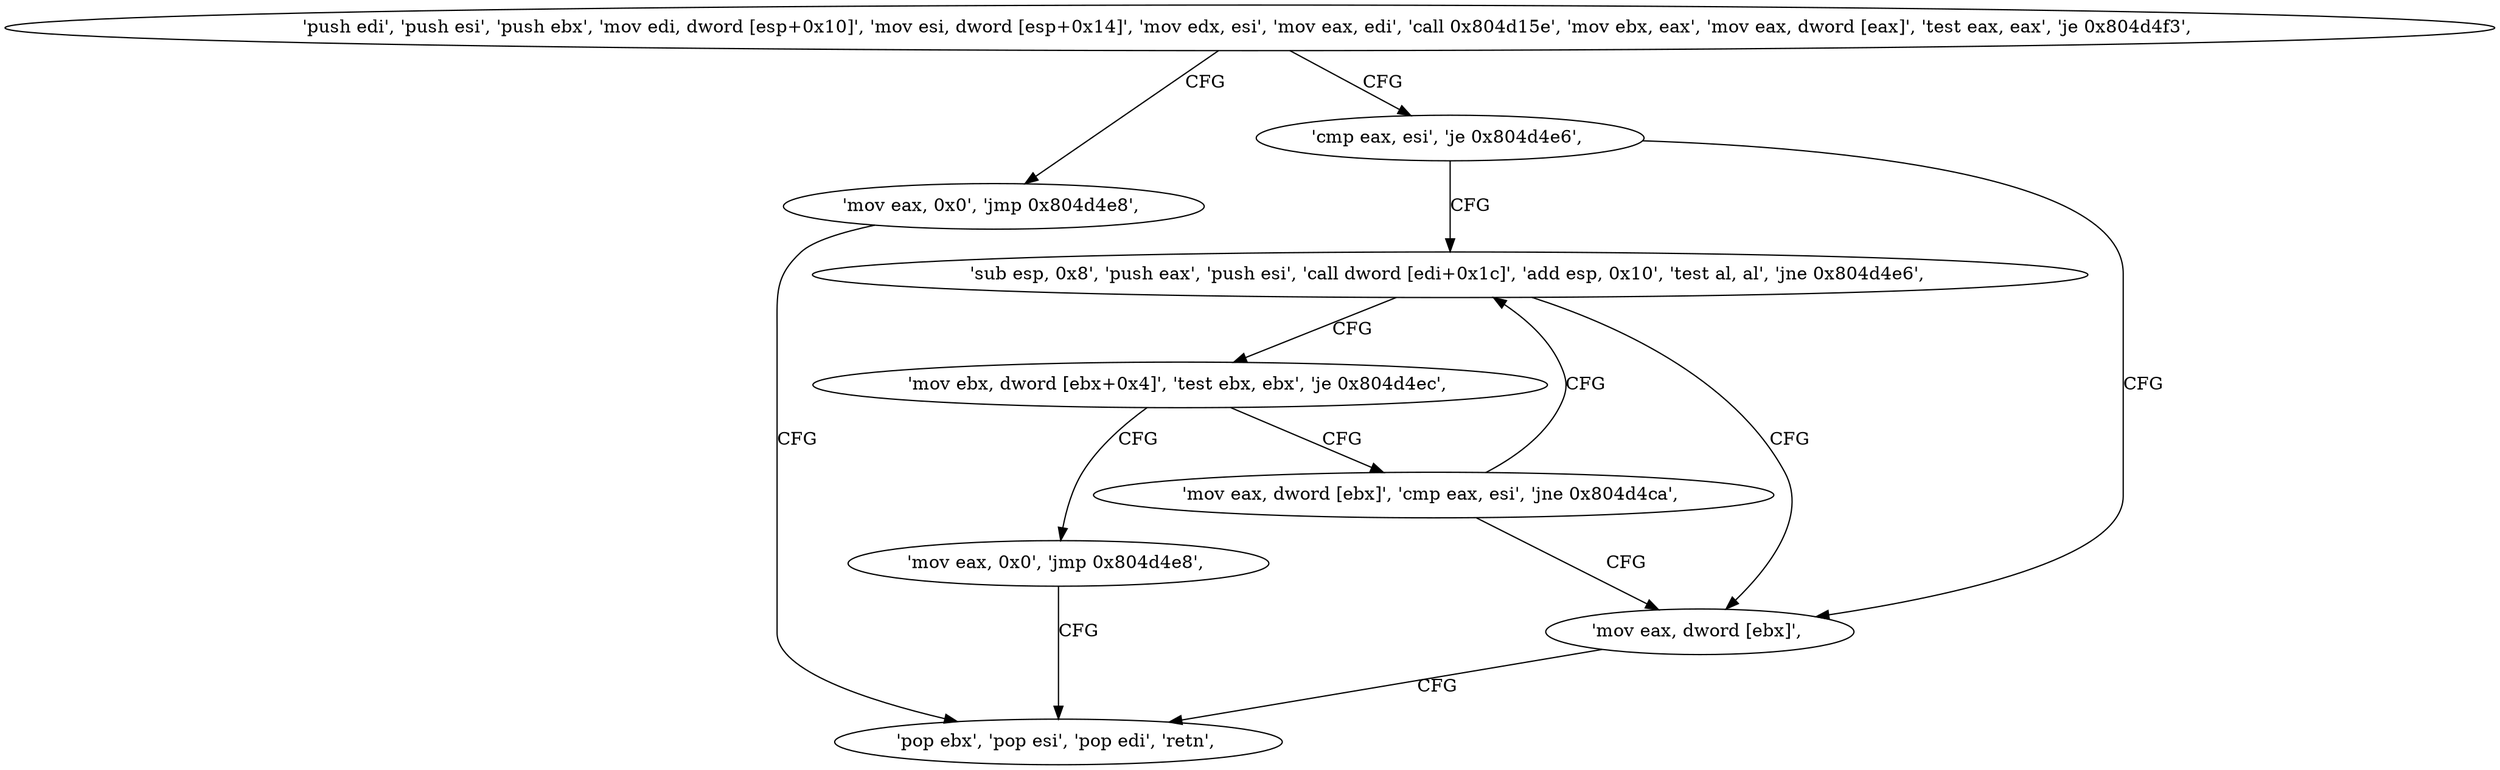 digraph "func" {
"134534314" [label = "'push edi', 'push esi', 'push ebx', 'mov edi, dword [esp+0x10]', 'mov esi, dword [esp+0x14]', 'mov edx, esi', 'mov eax, edi', 'call 0x804d15e', 'mov ebx, eax', 'mov eax, dword [eax]', 'test eax, eax', 'je 0x804d4f3', " ]
"134534387" [label = "'mov eax, 0x0', 'jmp 0x804d4e8', " ]
"134534342" [label = "'cmp eax, esi', 'je 0x804d4e6', " ]
"134534376" [label = "'pop ebx', 'pop esi', 'pop edi', 'retn', " ]
"134534374" [label = "'mov eax, dword [ebx]', " ]
"134534346" [label = "'sub esp, 0x8', 'push eax', 'push esi', 'call dword [edi+0x1c]', 'add esp, 0x10', 'test al, al', 'jne 0x804d4e6', " ]
"134534361" [label = "'mov ebx, dword [ebx+0x4]', 'test ebx, ebx', 'je 0x804d4ec', " ]
"134534380" [label = "'mov eax, 0x0', 'jmp 0x804d4e8', " ]
"134534368" [label = "'mov eax, dword [ebx]', 'cmp eax, esi', 'jne 0x804d4ca', " ]
"134534314" -> "134534387" [ label = "CFG" ]
"134534314" -> "134534342" [ label = "CFG" ]
"134534387" -> "134534376" [ label = "CFG" ]
"134534342" -> "134534374" [ label = "CFG" ]
"134534342" -> "134534346" [ label = "CFG" ]
"134534374" -> "134534376" [ label = "CFG" ]
"134534346" -> "134534374" [ label = "CFG" ]
"134534346" -> "134534361" [ label = "CFG" ]
"134534361" -> "134534380" [ label = "CFG" ]
"134534361" -> "134534368" [ label = "CFG" ]
"134534380" -> "134534376" [ label = "CFG" ]
"134534368" -> "134534346" [ label = "CFG" ]
"134534368" -> "134534374" [ label = "CFG" ]
}
